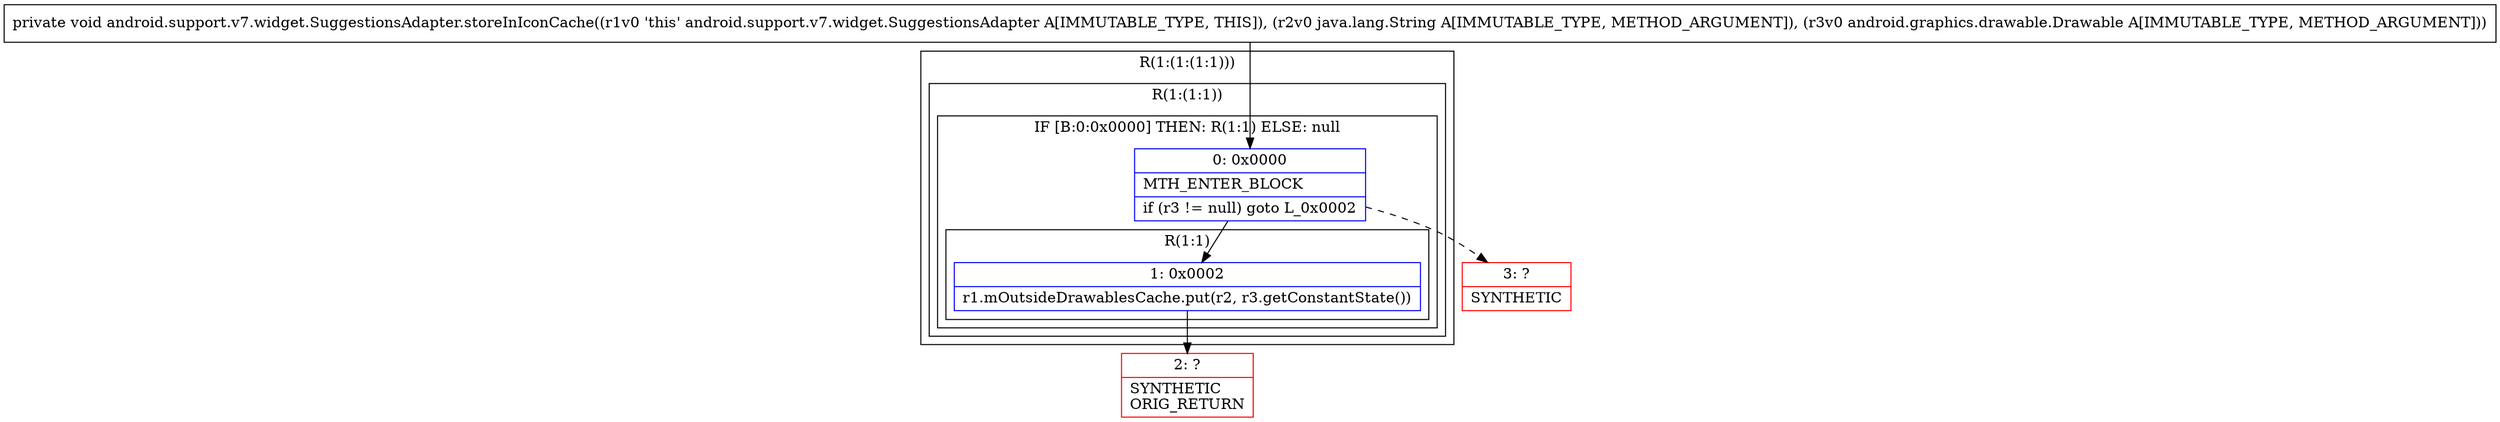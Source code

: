 digraph "CFG forandroid.support.v7.widget.SuggestionsAdapter.storeInIconCache(Ljava\/lang\/String;Landroid\/graphics\/drawable\/Drawable;)V" {
subgraph cluster_Region_2037170390 {
label = "R(1:(1:(1:1)))";
node [shape=record,color=blue];
subgraph cluster_Region_501250183 {
label = "R(1:(1:1))";
node [shape=record,color=blue];
subgraph cluster_IfRegion_1791297393 {
label = "IF [B:0:0x0000] THEN: R(1:1) ELSE: null";
node [shape=record,color=blue];
Node_0 [shape=record,label="{0\:\ 0x0000|MTH_ENTER_BLOCK\l|if (r3 != null) goto L_0x0002\l}"];
subgraph cluster_Region_132126486 {
label = "R(1:1)";
node [shape=record,color=blue];
Node_1 [shape=record,label="{1\:\ 0x0002|r1.mOutsideDrawablesCache.put(r2, r3.getConstantState())\l}"];
}
}
}
}
Node_2 [shape=record,color=red,label="{2\:\ ?|SYNTHETIC\lORIG_RETURN\l}"];
Node_3 [shape=record,color=red,label="{3\:\ ?|SYNTHETIC\l}"];
MethodNode[shape=record,label="{private void android.support.v7.widget.SuggestionsAdapter.storeInIconCache((r1v0 'this' android.support.v7.widget.SuggestionsAdapter A[IMMUTABLE_TYPE, THIS]), (r2v0 java.lang.String A[IMMUTABLE_TYPE, METHOD_ARGUMENT]), (r3v0 android.graphics.drawable.Drawable A[IMMUTABLE_TYPE, METHOD_ARGUMENT])) }"];
MethodNode -> Node_0;
Node_0 -> Node_1;
Node_0 -> Node_3[style=dashed];
Node_1 -> Node_2;
}

